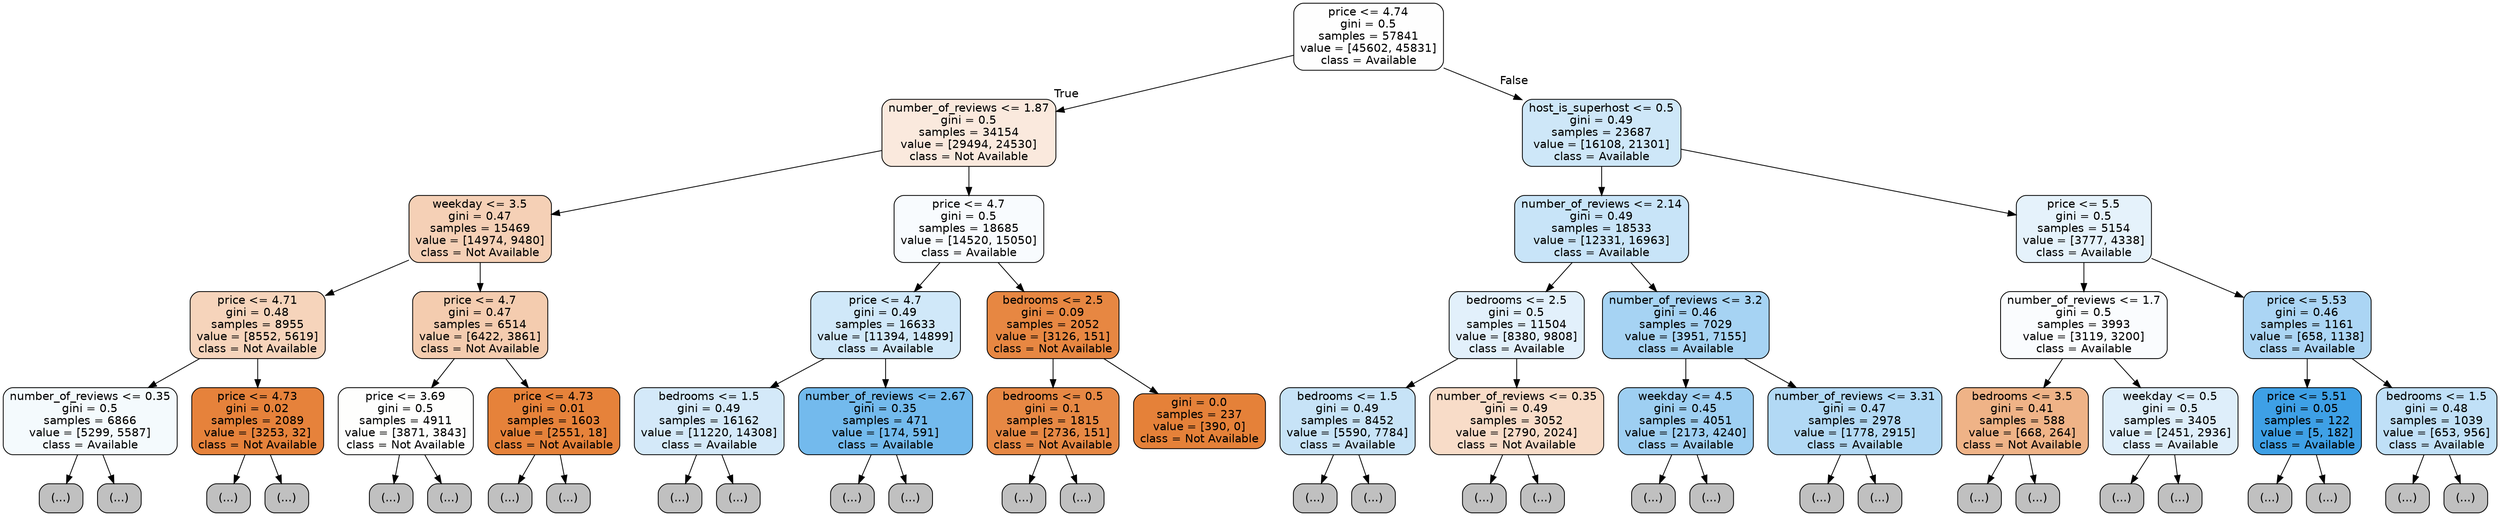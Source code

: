 digraph Tree {
node [shape=box, style="filled, rounded", color="black", fontname=helvetica] ;
edge [fontname=helvetica] ;
0 [label="price <= 4.74\ngini = 0.5\nsamples = 57841\nvalue = [45602, 45831]\nclass = Available", fillcolor="#399de501"] ;
1 [label="number_of_reviews <= 1.87\ngini = 0.5\nsamples = 34154\nvalue = [29494, 24530]\nclass = Not Available", fillcolor="#e581392b"] ;
0 -> 1 [labeldistance=2.5, labelangle=45, headlabel="True"] ;
2 [label="weekday <= 3.5\ngini = 0.47\nsamples = 15469\nvalue = [14974, 9480]\nclass = Not Available", fillcolor="#e581395e"] ;
1 -> 2 ;
3 [label="price <= 4.71\ngini = 0.48\nsamples = 8955\nvalue = [8552, 5619]\nclass = Not Available", fillcolor="#e5813957"] ;
2 -> 3 ;
4 [label="number_of_reviews <= 0.35\ngini = 0.5\nsamples = 6866\nvalue = [5299, 5587]\nclass = Available", fillcolor="#399de50d"] ;
3 -> 4 ;
5 [label="(...)", fillcolor="#C0C0C0"] ;
4 -> 5 ;
1116 [label="(...)", fillcolor="#C0C0C0"] ;
4 -> 1116 ;
2415 [label="price <= 4.73\ngini = 0.02\nsamples = 2089\nvalue = [3253, 32]\nclass = Not Available", fillcolor="#e58139fc"] ;
3 -> 2415 ;
2416 [label="(...)", fillcolor="#C0C0C0"] ;
2415 -> 2416 ;
2435 [label="(...)", fillcolor="#C0C0C0"] ;
2415 -> 2435 ;
2454 [label="price <= 4.7\ngini = 0.47\nsamples = 6514\nvalue = [6422, 3861]\nclass = Not Available", fillcolor="#e5813966"] ;
2 -> 2454 ;
2455 [label="price <= 3.69\ngini = 0.5\nsamples = 4911\nvalue = [3871, 3843]\nclass = Not Available", fillcolor="#e5813902"] ;
2454 -> 2455 ;
2456 [label="(...)", fillcolor="#C0C0C0"] ;
2455 -> 2456 ;
2569 [label="(...)", fillcolor="#C0C0C0"] ;
2455 -> 2569 ;
4164 [label="price <= 4.73\ngini = 0.01\nsamples = 1603\nvalue = [2551, 18]\nclass = Not Available", fillcolor="#e58139fd"] ;
2454 -> 4164 ;
4165 [label="(...)", fillcolor="#C0C0C0"] ;
4164 -> 4165 ;
4188 [label="(...)", fillcolor="#C0C0C0"] ;
4164 -> 4188 ;
4207 [label="price <= 4.7\ngini = 0.5\nsamples = 18685\nvalue = [14520, 15050]\nclass = Available", fillcolor="#399de509"] ;
1 -> 4207 ;
4208 [label="price <= 4.7\ngini = 0.49\nsamples = 16633\nvalue = [11394, 14899]\nclass = Available", fillcolor="#399de53c"] ;
4207 -> 4208 ;
4209 [label="bedrooms <= 1.5\ngini = 0.49\nsamples = 16162\nvalue = [11220, 14308]\nclass = Available", fillcolor="#399de537"] ;
4208 -> 4209 ;
4210 [label="(...)", fillcolor="#C0C0C0"] ;
4209 -> 4210 ;
11781 [label="(...)", fillcolor="#C0C0C0"] ;
4209 -> 11781 ;
12118 [label="number_of_reviews <= 2.67\ngini = 0.35\nsamples = 471\nvalue = [174, 591]\nclass = Available", fillcolor="#399de5b4"] ;
4208 -> 12118 ;
12119 [label="(...)", fillcolor="#C0C0C0"] ;
12118 -> 12119 ;
12188 [label="(...)", fillcolor="#C0C0C0"] ;
12118 -> 12188 ;
12287 [label="bedrooms <= 2.5\ngini = 0.09\nsamples = 2052\nvalue = [3126, 151]\nclass = Not Available", fillcolor="#e58139f3"] ;
4207 -> 12287 ;
12288 [label="bedrooms <= 0.5\ngini = 0.1\nsamples = 1815\nvalue = [2736, 151]\nclass = Not Available", fillcolor="#e58139f1"] ;
12287 -> 12288 ;
12289 [label="(...)", fillcolor="#C0C0C0"] ;
12288 -> 12289 ;
12308 [label="(...)", fillcolor="#C0C0C0"] ;
12288 -> 12308 ;
12441 [label="gini = 0.0\nsamples = 237\nvalue = [390, 0]\nclass = Not Available", fillcolor="#e58139ff"] ;
12287 -> 12441 ;
12442 [label="host_is_superhost <= 0.5\ngini = 0.49\nsamples = 23687\nvalue = [16108, 21301]\nclass = Available", fillcolor="#399de53e"] ;
0 -> 12442 [labeldistance=2.5, labelangle=-45, headlabel="False"] ;
12443 [label="number_of_reviews <= 2.14\ngini = 0.49\nsamples = 18533\nvalue = [12331, 16963]\nclass = Available", fillcolor="#399de546"] ;
12442 -> 12443 ;
12444 [label="bedrooms <= 2.5\ngini = 0.5\nsamples = 11504\nvalue = [8380, 9808]\nclass = Available", fillcolor="#399de525"] ;
12443 -> 12444 ;
12445 [label="bedrooms <= 1.5\ngini = 0.49\nsamples = 8452\nvalue = [5590, 7784]\nclass = Available", fillcolor="#399de548"] ;
12444 -> 12445 ;
12446 [label="(...)", fillcolor="#C0C0C0"] ;
12445 -> 12446 ;
14451 [label="(...)", fillcolor="#C0C0C0"] ;
12445 -> 14451 ;
16000 [label="number_of_reviews <= 0.35\ngini = 0.49\nsamples = 3052\nvalue = [2790, 2024]\nclass = Not Available", fillcolor="#e5813946"] ;
12444 -> 16000 ;
16001 [label="(...)", fillcolor="#C0C0C0"] ;
16000 -> 16001 ;
16656 [label="(...)", fillcolor="#C0C0C0"] ;
16000 -> 16656 ;
17597 [label="number_of_reviews <= 3.2\ngini = 0.46\nsamples = 7029\nvalue = [3951, 7155]\nclass = Available", fillcolor="#399de572"] ;
12443 -> 17597 ;
17598 [label="weekday <= 4.5\ngini = 0.45\nsamples = 4051\nvalue = [2173, 4240]\nclass = Available", fillcolor="#399de57c"] ;
17597 -> 17598 ;
17599 [label="(...)", fillcolor="#C0C0C0"] ;
17598 -> 17599 ;
18986 [label="(...)", fillcolor="#C0C0C0"] ;
17598 -> 18986 ;
19719 [label="number_of_reviews <= 3.31\ngini = 0.47\nsamples = 2978\nvalue = [1778, 2915]\nclass = Available", fillcolor="#399de563"] ;
17597 -> 19719 ;
19720 [label="(...)", fillcolor="#C0C0C0"] ;
19719 -> 19720 ;
19901 [label="(...)", fillcolor="#C0C0C0"] ;
19719 -> 19901 ;
21174 [label="price <= 5.5\ngini = 0.5\nsamples = 5154\nvalue = [3777, 4338]\nclass = Available", fillcolor="#399de521"] ;
12442 -> 21174 ;
21175 [label="number_of_reviews <= 1.7\ngini = 0.5\nsamples = 3993\nvalue = [3119, 3200]\nclass = Available", fillcolor="#399de506"] ;
21174 -> 21175 ;
21176 [label="bedrooms <= 3.5\ngini = 0.41\nsamples = 588\nvalue = [668, 264]\nclass = Not Available", fillcolor="#e581399a"] ;
21175 -> 21176 ;
21177 [label="(...)", fillcolor="#C0C0C0"] ;
21176 -> 21177 ;
21460 [label="(...)", fillcolor="#C0C0C0"] ;
21176 -> 21460 ;
21463 [label="weekday <= 0.5\ngini = 0.5\nsamples = 3405\nvalue = [2451, 2936]\nclass = Available", fillcolor="#399de52a"] ;
21175 -> 21463 ;
21464 [label="(...)", fillcolor="#C0C0C0"] ;
21463 -> 21464 ;
21729 [label="(...)", fillcolor="#C0C0C0"] ;
21463 -> 21729 ;
23310 [label="price <= 5.53\ngini = 0.46\nsamples = 1161\nvalue = [658, 1138]\nclass = Available", fillcolor="#399de56c"] ;
21174 -> 23310 ;
23311 [label="price <= 5.51\ngini = 0.05\nsamples = 122\nvalue = [5, 182]\nclass = Available", fillcolor="#399de5f8"] ;
23310 -> 23311 ;
23312 [label="(...)", fillcolor="#C0C0C0"] ;
23311 -> 23312 ;
23315 [label="(...)", fillcolor="#C0C0C0"] ;
23311 -> 23315 ;
23316 [label="bedrooms <= 1.5\ngini = 0.48\nsamples = 1039\nvalue = [653, 956]\nclass = Available", fillcolor="#399de551"] ;
23310 -> 23316 ;
23317 [label="(...)", fillcolor="#C0C0C0"] ;
23316 -> 23317 ;
23344 [label="(...)", fillcolor="#C0C0C0"] ;
23316 -> 23344 ;
}
